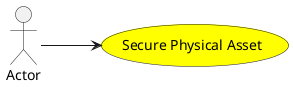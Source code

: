 @startuml


left to right direction

usecase "Secure Physical Asset" as SecurePhysicalAsset #yellow

Actor "Actor" as Actor

Actor --> SecurePhysicalAsset











@enduml
